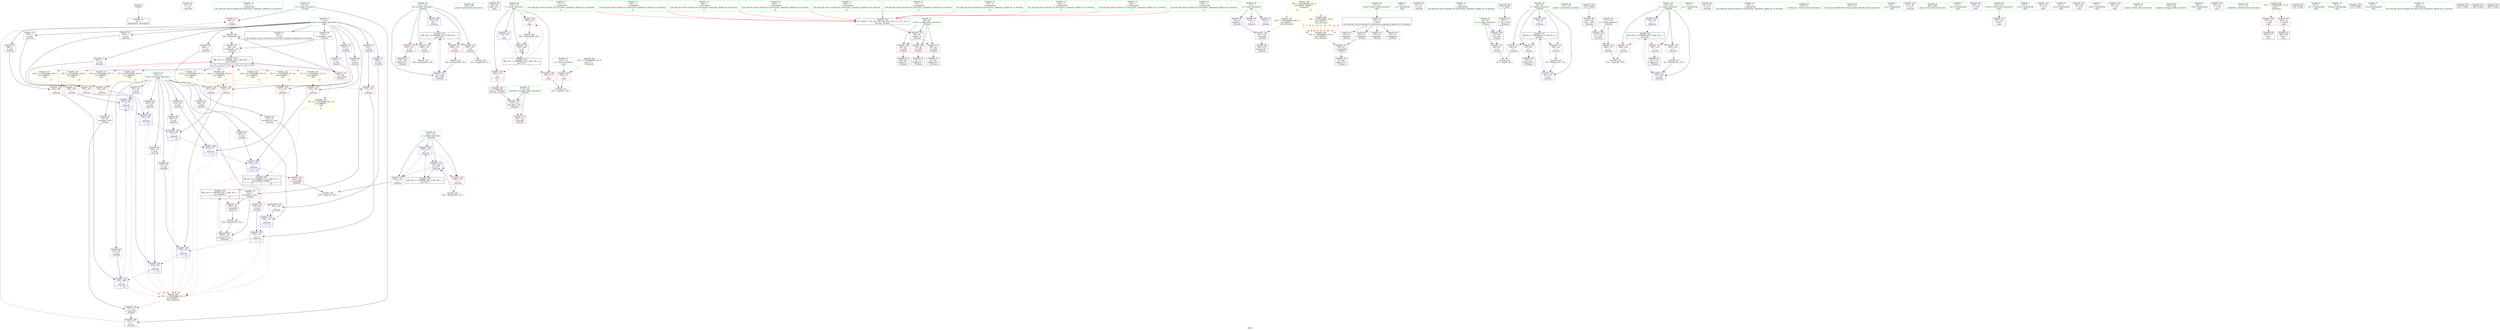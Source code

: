 digraph "SVFG" {
	label="SVFG";

	Node0x56102d613940 [shape=record,color=grey,label="{NodeID: 0\nNullPtr}"];
	Node0x56102d613940 -> Node0x56102d61c000[style=solid];
	Node0x56102d61aee0 [shape=record,color=purple,label="{NodeID: 97\n127\<--35\n\<--.str\n_Z4worki\n}"];
	Node0x56102d618e20 [shape=record,color=green,label="{NodeID: 14\n137\<--1\n\<--dummyObj\nCan only get source location for instruction, argument, global var or function.}"];
	Node0x56102d61ba40 [shape=record,color=red,label="{NodeID: 111\n89\<--61\n\<--n\n_Z5cleari\n}"];
	Node0x56102d61ba40 -> Node0x56102d627250[style=solid];
	Node0x56102d619c20 [shape=record,color=green,label="{NodeID: 28\n20\<--31\nsum\<--sum_field_insensitive\nGlob }"];
	Node0x56102d619c20 -> Node0x56102d61d9c0[style=solid];
	Node0x56102d619c20 -> Node0x56102d61da90[style=solid];
	Node0x56102d619c20 -> Node0x56102d61db60[style=solid];
	Node0x56102d619c20 -> Node0x56102d61dc30[style=solid];
	Node0x56102d619c20 -> Node0x56102d61dd00[style=solid];
	Node0x56102d619c20 -> Node0x56102d61ddd0[style=solid];
	Node0x56102d619c20 -> Node0x56102d61dea0[style=solid];
	Node0x56102d619c20 -> Node0x56102d61df70[style=solid];
	Node0x56102d619c20 -> Node0x56102d61e040[style=solid];
	Node0x56102d619c20 -> Node0x56102d61e110[style=solid];
	Node0x56102d619c20 -> Node0x56102d61e1e0[style=solid];
	Node0x56102d619c20 -> Node0x56102d61e2b0[style=solid];
	Node0x56102d620da0 [shape=record,color=red,label="{NodeID: 125\n232\<--121\n\<--i6\n_Z4worki\n}"];
	Node0x56102d620da0 -> Node0x56102d61cb20[style=solid];
	Node0x56102d61a870 [shape=record,color=green,label="{NodeID: 42\n129\<--130\nprintf\<--printf_field_insensitive\n}"];
	Node0x56102d627550 [shape=record,color=grey,label="{NodeID: 222\n250 = Binary(249, 105, )\n}"];
	Node0x56102d627550 -> Node0x56102d623300[style=solid];
	Node0x56102d621900 [shape=record,color=red,label="{NodeID: 139\n207\<--206\n\<--\n_Z4worki\n}"];
	Node0x56102d621900 -> Node0x56102d622e20[style=solid];
	Node0x56102d61c570 [shape=record,color=black,label="{NodeID: 56\n269\<--83\nmain_ret\<--\nmain\n}"];
	Node0x56102d638800 [shape=record,color=yellow,style=double,label="{NodeID: 319\n10V_8 = CSCHI(MR_10V_7)\npts\{190000 \}\nCS[]|{|<s1>11}}"];
	Node0x56102d638800 -> Node0x56102d621760[style=dashed];
	Node0x56102d638800:s1 -> Node0x56102d6316e0[style=dashed,color=red];
	Node0x56102d630ce0 [shape=record,color=black,label="{NodeID: 236\nMR_24V_2 = PHI(MR_24V_4, MR_24V_1, )\npts\{124 \}\n}"];
	Node0x56102d630ce0 -> Node0x56102d623160[style=dashed];
	Node0x56102d622460 [shape=record,color=blue,label="{NodeID: 153\n115\<--114\nidx.addr\<--idx\n_Z4worki\n}"];
	Node0x56102d622460 -> Node0x56102d6208c0[style=dashed];
	Node0x56102d61d0d0 [shape=record,color=purple,label="{NodeID: 70\n157\<--7\narrayidx4\<--num\n_Z4worki\n}"];
	Node0x56102d61d0d0 -> Node0x56102d621280[style=solid];
	Node0x56102d61d0d0 -> Node0x56102d6226d0[style=solid];
	Node0x56102d6482f0 [shape=record,color=black,label="{NodeID: 333\n58 = PHI(171, 83, 182, 188, 194, 200, 105, 211, 217, 223, )\n0th arg _Z5cleari }"];
	Node0x56102d6482f0 -> Node0x56102d621f80[style=solid];
	Node0x56102d633800 [shape=record,color=yellow,style=double,label="{NodeID: 250\n39V_1 = ENCHI(MR_39V_0)\npts\{60000 340000 \}\nFun[main]|{<s0>21|<s1>21}}"];
	Node0x56102d633800:s0 -> Node0x56102d633ee0[style=dashed,color=red];
	Node0x56102d633800:s1 -> Node0x56102d634180[style=dashed,color=red];
	Node0x56102d622fc0 [shape=record,color=blue,label="{NodeID: 167\n220\<--219\n\<--\n_Z4worki\n|{|<s1>15|<s2>21}}"];
	Node0x56102d622fc0 -> Node0x56102d621b70[style=dashed];
	Node0x56102d622fc0:s1 -> Node0x56102d632a80[style=dashed,color=red];
	Node0x56102d622fc0:s2 -> Node0x56102d62eeb0[style=dashed,color=blue];
	Node0x56102d61dc30 [shape=record,color=purple,label="{NodeID: 84\n179\<--20\n\<--sum\n_Z4worki\n}"];
	Node0x56102d61dc30 -> Node0x56102d622a10[style=solid];
	Node0x56102d613630 [shape=record,color=green,label="{NodeID: 1\n35\<--1\n.str\<--dummyObj\nGlob }"];
	Node0x56102d61afb0 [shape=record,color=purple,label="{NodeID: 98\n131\<--37\n\<--.str.1\n_Z4worki\n}"];
	Node0x56102d618f20 [shape=record,color=green,label="{NodeID: 15\n138\<--1\n\<--dummyObj\nCan only get source location for instruction, argument, global var or function.}"];
	Node0x56102d61bb10 [shape=record,color=red,label="{NodeID: 112\n86\<--63\n\<--m\n_Z5cleari\n}"];
	Node0x56102d61bb10 -> Node0x56102d627cd0[style=solid];
	Node0x56102d619d20 [shape=record,color=green,label="{NodeID: 29\n32\<--34\nletter\<--letter_field_insensitive\nGlob }"];
	Node0x56102d619d20 -> Node0x56102d61c200[style=solid];
	Node0x56102d620e70 [shape=record,color=red,label="{NodeID: 126\n238\<--121\n\<--i6\n_Z4worki\n}"];
	Node0x56102d620e70 -> Node0x56102d6276d0[style=solid];
	Node0x56102d61a970 [shape=record,color=green,label="{NodeID: 43\n134\<--135\nscanf\<--scanf_field_insensitive\n}"];
	Node0x56102d6276d0 [shape=record,color=grey,label="{NodeID: 223\n239 = Binary(240, 238, )\n}"];
	Node0x56102d6219d0 [shape=record,color=red,label="{NodeID: 140\n213\<--212\n\<--\n_Z4worki\n}"];
	Node0x56102d6219d0 -> Node0x56102d622ef0[style=solid];
	Node0x56102d61c640 [shape=record,color=black,label="{NodeID: 57\n91\<--90\nidxprom3\<--\n_Z5cleari\n}"];
	Node0x56102d638960 [shape=record,color=yellow,style=double,label="{NodeID: 320\n10V_9 = CSCHI(MR_10V_8)\npts\{190000 \}\nCS[]|{|<s1>12}}"];
	Node0x56102d638960 -> Node0x56102d621830[style=dashed];
	Node0x56102d638960:s1 -> Node0x56102d6316e0[style=dashed,color=red];
	Node0x56102d6311e0 [shape=record,color=black,label="{NodeID: 237\nMR_8V_3 = PHI(MR_8V_4, MR_8V_2, )\npts\{66 \}\n}"];
	Node0x56102d6311e0 -> Node0x56102d61bbe0[style=dashed];
	Node0x56102d6311e0 -> Node0x56102d61bcb0[style=dashed];
	Node0x56102d6311e0 -> Node0x56102d61bd80[style=dashed];
	Node0x56102d6311e0 -> Node0x56102d622390[style=dashed];
	Node0x56102d622530 [shape=record,color=blue,label="{NodeID: 154\n117\<--144\nn\<--conv\n_Z4worki\n}"];
	Node0x56102d622530 -> Node0x56102d620990[style=dashed];
	Node0x56102d61d1a0 [shape=record,color=purple,label="{NodeID: 71\n166\<--7\n\<--num\n_Z4worki\n}"];
	Node0x56102d61d1a0 -> Node0x56102d621350[style=solid];
	Node0x56102d648cf0 [shape=record,color=black,label="{NodeID: 334\n114 = PHI(295, )\n0th arg _Z4worki }"];
	Node0x56102d648cf0 -> Node0x56102d622460[style=solid];
	Node0x56102d623090 [shape=record,color=blue,label="{NodeID: 168\n121\<--83\ni6\<--\n_Z4worki\n}"];
	Node0x56102d623090 -> Node0x56102d6307e0[style=dashed];
	Node0x56102d61dd00 [shape=record,color=purple,label="{NodeID: 85\n185\<--20\n\<--sum\n_Z4worki\n}"];
	Node0x56102d61dd00 -> Node0x56102d622ae0[style=solid];
	Node0x56102d600290 [shape=record,color=green,label="{NodeID: 2\n37\<--1\n.str.1\<--dummyObj\nGlob }"];
	Node0x56102d61b080 [shape=record,color=purple,label="{NodeID: 99\n241\<--39\n\<--.str.2\n_Z4worki\n}"];
	Node0x56102d619020 [shape=record,color=green,label="{NodeID: 16\n139\<--1\n\<--dummyObj\nCan only get source location for instruction, argument, global var or function.}"];
	Node0x56102d61bbe0 [shape=record,color=red,label="{NodeID: 113\n85\<--65\n\<--i\n_Z5cleari\n}"];
	Node0x56102d61bbe0 -> Node0x56102d627cd0[style=solid];
	Node0x56102d619e20 [shape=record,color=green,label="{NodeID: 30\n55\<--56\n_Z5cleari\<--_Z5cleari_field_insensitive\n}"];
	Node0x56102d620f40 [shape=record,color=red,label="{NodeID: 127\n249\<--121\n\<--i6\n_Z4worki\n}"];
	Node0x56102d620f40 -> Node0x56102d627550[style=solid];
	Node0x56102d61aa70 [shape=record,color=green,label="{NodeID: 44\n140\<--141\nllvm.memset.p0i8.i64\<--llvm.memset.p0i8.i64_field_insensitive\n}"];
	Node0x56102d627850 [shape=record,color=grey,label="{NodeID: 224\n245 = Binary(244, 105, )\n}"];
	Node0x56102d627850 -> Node0x56102d623230[style=solid];
	Node0x56102d621aa0 [shape=record,color=red,label="{NodeID: 141\n219\<--218\n\<--\n_Z4worki\n}"];
	Node0x56102d621aa0 -> Node0x56102d622fc0[style=solid];
	Node0x56102d61c710 [shape=record,color=black,label="{NodeID: 58\n94\<--93\nidxprom5\<--\n_Z5cleari\n}"];
	Node0x56102d638ac0 [shape=record,color=yellow,style=double,label="{NodeID: 321\n10V_10 = CSCHI(MR_10V_9)\npts\{190000 \}\nCS[]|{|<s1>13}}"];
	Node0x56102d638ac0 -> Node0x56102d621900[style=dashed];
	Node0x56102d638ac0:s1 -> Node0x56102d6316e0[style=dashed,color=red];
	Node0x56102d6316e0 [shape=record,color=black,label="{NodeID: 238\nMR_10V_2 = PHI(MR_10V_3, MR_10V_1, )\npts\{190000 \}\n|{|<s2>6|<s3>7|<s4>8|<s5>9|<s6>10|<s7>11|<s8>12|<s9>13|<s10>14|<s11>15}}"];
	Node0x56102d6316e0 -> Node0x56102d6207f0[style=dashed];
	Node0x56102d6316e0 -> Node0x56102d6222c0[style=dashed];
	Node0x56102d6316e0:s2 -> Node0x56102d638280[style=dashed,color=blue];
	Node0x56102d6316e0:s3 -> Node0x56102d6383e0[style=dashed,color=blue];
	Node0x56102d6316e0:s4 -> Node0x56102d638540[style=dashed,color=blue];
	Node0x56102d6316e0:s5 -> Node0x56102d6386a0[style=dashed,color=blue];
	Node0x56102d6316e0:s6 -> Node0x56102d638800[style=dashed,color=blue];
	Node0x56102d6316e0:s7 -> Node0x56102d638960[style=dashed,color=blue];
	Node0x56102d6316e0:s8 -> Node0x56102d638ac0[style=dashed,color=blue];
	Node0x56102d6316e0:s9 -> Node0x56102d638c20[style=dashed,color=blue];
	Node0x56102d6316e0:s10 -> Node0x56102d638d80[style=dashed,color=blue];
	Node0x56102d6316e0:s11 -> Node0x56102d638ee0[style=dashed,color=blue];
	Node0x56102d622600 [shape=record,color=blue,label="{NodeID: 155\n119\<--105\ni\<--\n_Z4worki\n}"];
	Node0x56102d622600 -> Node0x56102d62f8e0[style=dashed];
	Node0x56102d61d270 [shape=record,color=purple,label="{NodeID: 72\n172\<--7\n\<--num\n_Z4worki\n}"];
	Node0x56102d61d270 -> Node0x56102d621420[style=solid];
	Node0x56102d623160 [shape=record,color=blue,label="{NodeID: 169\n123\<--105\nj\<--\n_Z4worki\n}"];
	Node0x56102d623160 -> Node0x56102d621010[style=dashed];
	Node0x56102d623160 -> Node0x56102d6210e0[style=dashed];
	Node0x56102d623160 -> Node0x56102d623230[style=dashed];
	Node0x56102d623160 -> Node0x56102d630ce0[style=dashed];
	Node0x56102d61ddd0 [shape=record,color=purple,label="{NodeID: 86\n191\<--20\n\<--sum\n_Z4worki\n}"];
	Node0x56102d61ddd0 -> Node0x56102d622bb0[style=solid];
	Node0x56102d600380 [shape=record,color=green,label="{NodeID: 3\n39\<--1\n.str.2\<--dummyObj\nGlob }"];
	Node0x56102d61b150 [shape=record,color=purple,label="{NodeID: 100\n253\<--41\n\<--.str.3\n_Z4worki\n}"];
	Node0x56102d619120 [shape=record,color=green,label="{NodeID: 17\n171\<--1\n\<--dummyObj\nCan only get source location for instruction, argument, global var or function.|{<s0>6}}"];
	Node0x56102d619120:s0 -> Node0x56102d6482f0[style=solid,color=red];
	Node0x56102d61bcb0 [shape=record,color=red,label="{NodeID: 114\n93\<--65\n\<--i\n_Z5cleari\n}"];
	Node0x56102d61bcb0 -> Node0x56102d61c710[style=solid];
	Node0x56102d619f20 [shape=record,color=green,label="{NodeID: 31\n59\<--60\nx.addr\<--x.addr_field_insensitive\n_Z5cleari\n}"];
	Node0x56102d619f20 -> Node0x56102d61b7d0[style=solid];
	Node0x56102d619f20 -> Node0x56102d61b8a0[style=solid];
	Node0x56102d619f20 -> Node0x56102d61b970[style=solid];
	Node0x56102d619f20 -> Node0x56102d621f80[style=solid];
	Node0x56102d621010 [shape=record,color=red,label="{NodeID: 128\n231\<--123\n\<--j\n_Z4worki\n}"];
	Node0x56102d621010 -> Node0x56102d627e50[style=solid];
	Node0x56102d61ab70 [shape=record,color=green,label="{NodeID: 45\n267\<--268\nmain\<--main_field_insensitive\n}"];
	Node0x56102d6279d0 [shape=record,color=grey,label="{NodeID: 225\n293 = cmp(291, 292, )\n}"];
	Node0x56102d621b70 [shape=record,color=red,label="{NodeID: 142\n235\<--234\n\<--arrayidx12\n_Z4worki\n}"];
	Node0x56102d621b70 -> Node0x56102d627e50[style=solid];
	Node0x56102d61c7e0 [shape=record,color=black,label="{NodeID: 59\n97\<--96\nidxprom7\<--\n_Z5cleari\n}"];
	Node0x56102d638c20 [shape=record,color=yellow,style=double,label="{NodeID: 322\n10V_11 = CSCHI(MR_10V_10)\npts\{190000 \}\nCS[]|{|<s1>14}}"];
	Node0x56102d638c20 -> Node0x56102d6219d0[style=dashed];
	Node0x56102d638c20:s1 -> Node0x56102d6316e0[style=dashed,color=red];
	Node0x56102d6226d0 [shape=record,color=blue,label="{NodeID: 156\n157\<--159\narrayidx4\<--inc\n_Z4worki\n}"];
	Node0x56102d6226d0 -> Node0x56102d62fde0[style=dashed];
	Node0x56102d61d340 [shape=record,color=purple,label="{NodeID: 73\n177\<--7\n\<--num\n_Z4worki\n}"];
	Node0x56102d61d340 -> Node0x56102d6214f0[style=solid];
	Node0x56102d623230 [shape=record,color=blue,label="{NodeID: 170\n123\<--245\nj\<--inc17\n_Z4worki\n}"];
	Node0x56102d623230 -> Node0x56102d621010[style=dashed];
	Node0x56102d623230 -> Node0x56102d6210e0[style=dashed];
	Node0x56102d623230 -> Node0x56102d623230[style=dashed];
	Node0x56102d623230 -> Node0x56102d630ce0[style=dashed];
	Node0x56102d61dea0 [shape=record,color=purple,label="{NodeID: 87\n197\<--20\n\<--sum\n_Z4worki\n}"];
	Node0x56102d61dea0 -> Node0x56102d622c80[style=solid];
	Node0x56102d617fd0 [shape=record,color=green,label="{NodeID: 4\n41\<--1\n.str.3\<--dummyObj\nGlob }"];
	Node0x56102d61b220 [shape=record,color=purple,label="{NodeID: 101\n278\<--43\n\<--.str.4\nmain\n}"];
	Node0x56102d619220 [shape=record,color=green,label="{NodeID: 18\n182\<--1\n\<--dummyObj\nCan only get source location for instruction, argument, global var or function.|{<s0>8}}"];
	Node0x56102d619220:s0 -> Node0x56102d6482f0[style=solid,color=red];
	Node0x56102d61bd80 [shape=record,color=red,label="{NodeID: 115\n103\<--65\n\<--i\n_Z5cleari\n}"];
	Node0x56102d61bd80 -> Node0x56102d626f50[style=solid];
	Node0x56102d619ff0 [shape=record,color=green,label="{NodeID: 32\n61\<--62\nn\<--n_field_insensitive\n_Z5cleari\n}"];
	Node0x56102d619ff0 -> Node0x56102d61ba40[style=solid];
	Node0x56102d619ff0 -> Node0x56102d622050[style=solid];
	Node0x56102d6210e0 [shape=record,color=red,label="{NodeID: 129\n244\<--123\n\<--j\n_Z4worki\n}"];
	Node0x56102d6210e0 -> Node0x56102d627850[style=solid];
	Node0x56102d61ac70 [shape=record,color=green,label="{NodeID: 46\n270\<--271\nretval\<--retval_field_insensitive\nmain\n}"];
	Node0x56102d61ac70 -> Node0x56102d6233d0[style=solid];
	Node0x56102d627b50 [shape=record,color=grey,label="{NodeID: 226\n150 = cmp(148, 149, )\n}"];
	Node0x56102d621c40 [shape=record,color=red,label="{NodeID: 143\n292\<--272\n\<--t\nmain\n}"];
	Node0x56102d621c40 -> Node0x56102d6279d0[style=solid];
	Node0x56102d61c8b0 [shape=record,color=black,label="{NodeID: 60\n144\<--143\nconv\<--call2\n_Z4worki\n}"];
	Node0x56102d61c8b0 -> Node0x56102d622530[style=solid];
	Node0x56102d638d80 [shape=record,color=yellow,style=double,label="{NodeID: 323\n10V_12 = CSCHI(MR_10V_11)\npts\{190000 \}\nCS[]|{|<s1>15}}"];
	Node0x56102d638d80 -> Node0x56102d621aa0[style=dashed];
	Node0x56102d638d80:s1 -> Node0x56102d6316e0[style=dashed,color=red];
	Node0x56102d6227a0 [shape=record,color=blue,label="{NodeID: 157\n119\<--163\ni\<--inc5\n_Z4worki\n}"];
	Node0x56102d6227a0 -> Node0x56102d62f8e0[style=dashed];
	Node0x56102d61d410 [shape=record,color=purple,label="{NodeID: 74\n183\<--7\n\<--num\n_Z4worki\n}"];
	Node0x56102d61d410 -> Node0x56102d6215c0[style=solid];
	Node0x56102d623300 [shape=record,color=blue,label="{NodeID: 171\n121\<--250\ni6\<--inc20\n_Z4worki\n}"];
	Node0x56102d623300 -> Node0x56102d6307e0[style=dashed];
	Node0x56102d61df70 [shape=record,color=purple,label="{NodeID: 88\n203\<--20\n\<--sum\n_Z4worki\n}"];
	Node0x56102d61df70 -> Node0x56102d622d50[style=solid];
	Node0x56102d618060 [shape=record,color=green,label="{NodeID: 5\n43\<--1\n.str.4\<--dummyObj\nGlob }"];
	Node0x56102d61b2f0 [shape=record,color=purple,label="{NodeID: 102\n279\<--45\n\<--.str.5\nmain\n}"];
	Node0x56102d619320 [shape=record,color=green,label="{NodeID: 19\n188\<--1\n\<--dummyObj\nCan only get source location for instruction, argument, global var or function.|{<s0>9}}"];
	Node0x56102d619320:s0 -> Node0x56102d6482f0[style=solid,color=red];
	Node0x56102d620650 [shape=record,color=red,label="{NodeID: 116\n71\<--70\n\<--arrayidx\n_Z5cleari\n}"];
	Node0x56102d620650 -> Node0x56102d622050[style=solid];
	Node0x56102d61a0c0 [shape=record,color=green,label="{NodeID: 33\n63\<--64\nm\<--m_field_insensitive\n_Z5cleari\n}"];
	Node0x56102d61a0c0 -> Node0x56102d61bb10[style=solid];
	Node0x56102d61a0c0 -> Node0x56102d622120[style=solid];
	Node0x56102d6211b0 [shape=record,color=red,label="{NodeID: 130\n155\<--154\n\<--arrayidx\n_Z4worki\n}"];
	Node0x56102d6211b0 -> Node0x56102d61ca50[style=solid];
	Node0x56102d61ad40 [shape=record,color=green,label="{NodeID: 47\n272\<--273\nt\<--t_field_insensitive\nmain\n}"];
	Node0x56102d61ad40 -> Node0x56102d621c40[style=solid];
	Node0x56102d627cd0 [shape=record,color=grey,label="{NodeID: 227\n87 = cmp(85, 86, )\n}"];
	Node0x56102d621d10 [shape=record,color=red,label="{NodeID: 144\n291\<--274\n\<--i\nmain\n}"];
	Node0x56102d621d10 -> Node0x56102d6279d0[style=solid];
	Node0x56102d61c980 [shape=record,color=black,label="{NodeID: 61\n153\<--152\nidxprom\<--\n_Z4worki\n}"];
	Node0x56102d638ee0 [shape=record,color=yellow,style=double,label="{NodeID: 324\n10V_13 = CSCHI(MR_10V_12)\npts\{190000 \}\nCS[]|{<s0>21}}"];
	Node0x56102d638ee0:s0 -> Node0x56102d62eeb0[style=dashed,color=blue];
	Node0x56102d622870 [shape=record,color=blue,label="{NodeID: 158\n168\<--167\n\<--\n_Z4worki\n|{|<s1>6}}"];
	Node0x56102d622870 -> Node0x56102d622940[style=dashed];
	Node0x56102d622870:s1 -> Node0x56102d632a80[style=dashed,color=red];
	Node0x56102d61d4e0 [shape=record,color=purple,label="{NodeID: 75\n189\<--7\n\<--num\n_Z4worki\n}"];
	Node0x56102d61d4e0 -> Node0x56102d621690[style=solid];
	Node0x56102d6233d0 [shape=record,color=blue,label="{NodeID: 172\n270\<--83\nretval\<--\nmain\n}"];
	Node0x56102d61e040 [shape=record,color=purple,label="{NodeID: 89\n208\<--20\n\<--sum\n_Z4worki\n}"];
	Node0x56102d61e040 -> Node0x56102d622e20[style=solid];
	Node0x56102d6180f0 [shape=record,color=green,label="{NodeID: 6\n45\<--1\n.str.5\<--dummyObj\nGlob }"];
	Node0x56102d61b3c0 [shape=record,color=purple,label="{NodeID: 103\n284\<--48\n\<--.str.6\nmain\n}"];
	Node0x56102d619420 [shape=record,color=green,label="{NodeID: 20\n194\<--1\n\<--dummyObj\nCan only get source location for instruction, argument, global var or function.|{<s0>10}}"];
	Node0x56102d619420:s0 -> Node0x56102d6482f0[style=solid,color=red];
	Node0x56102d620720 [shape=record,color=red,label="{NodeID: 117\n96\<--95\n\<--arrayidx6\n_Z5cleari\n}"];
	Node0x56102d620720 -> Node0x56102d61c7e0[style=solid];
	Node0x56102d61a190 [shape=record,color=green,label="{NodeID: 34\n65\<--66\ni\<--i_field_insensitive\n_Z5cleari\n}"];
	Node0x56102d61a190 -> Node0x56102d61bbe0[style=solid];
	Node0x56102d61a190 -> Node0x56102d61bcb0[style=solid];
	Node0x56102d61a190 -> Node0x56102d61bd80[style=solid];
	Node0x56102d61a190 -> Node0x56102d6221f0[style=solid];
	Node0x56102d61a190 -> Node0x56102d622390[style=solid];
	Node0x56102d621280 [shape=record,color=red,label="{NodeID: 131\n158\<--157\n\<--arrayidx4\n_Z4worki\n}"];
	Node0x56102d621280 -> Node0x56102d6270d0[style=solid];
	Node0x56102d61be30 [shape=record,color=green,label="{NodeID: 48\n274\<--275\ni\<--i_field_insensitive\nmain\n}"];
	Node0x56102d61be30 -> Node0x56102d621d10[style=solid];
	Node0x56102d61be30 -> Node0x56102d621de0[style=solid];
	Node0x56102d61be30 -> Node0x56102d621eb0[style=solid];
	Node0x56102d61be30 -> Node0x56102d6234a0[style=solid];
	Node0x56102d61be30 -> Node0x56102d623570[style=solid];
	Node0x56102d627e50 [shape=record,color=grey,label="{NodeID: 228\n236 = cmp(231, 235, )\n}"];
	Node0x56102d621de0 [shape=record,color=red,label="{NodeID: 145\n295\<--274\n\<--i\nmain\n|{<s0>21}}"];
	Node0x56102d621de0:s0 -> Node0x56102d648cf0[style=solid,color=red];
	Node0x56102d61ca50 [shape=record,color=black,label="{NodeID: 62\n156\<--155\nidxprom3\<--\n_Z4worki\n}"];
	Node0x56102d622940 [shape=record,color=blue,label="{NodeID: 159\n174\<--173\n\<--\n_Z4worki\n|{|<s1>7}}"];
	Node0x56102d622940 -> Node0x56102d622a10[style=dashed];
	Node0x56102d622940:s1 -> Node0x56102d632a80[style=dashed,color=red];
	Node0x56102d61d5b0 [shape=record,color=purple,label="{NodeID: 76\n195\<--7\n\<--num\n_Z4worki\n}"];
	Node0x56102d61d5b0 -> Node0x56102d621760[style=solid];
	Node0x56102d6234a0 [shape=record,color=blue,label="{NodeID: 173\n274\<--105\ni\<--\nmain\n}"];
	Node0x56102d6234a0 -> Node0x56102d62f3e0[style=dashed];
	Node0x56102d61e110 [shape=record,color=purple,label="{NodeID: 90\n214\<--20\n\<--sum\n_Z4worki\n}"];
	Node0x56102d61e110 -> Node0x56102d622ef0[style=solid];
	Node0x56102d618180 [shape=record,color=green,label="{NodeID: 7\n47\<--1\nstdin\<--dummyObj\nGlob }"];
	Node0x56102d61b490 [shape=record,color=purple,label="{NodeID: 104\n285\<--50\n\<--.str.7\nmain\n}"];
	Node0x56102d619520 [shape=record,color=green,label="{NodeID: 21\n200\<--1\n\<--dummyObj\nCan only get source location for instruction, argument, global var or function.|{<s0>11}}"];
	Node0x56102d619520:s0 -> Node0x56102d6482f0[style=solid,color=red];
	Node0x56102d6207f0 [shape=record,color=red,label="{NodeID: 118\n99\<--98\n\<--arrayidx8\n_Z5cleari\n}"];
	Node0x56102d6207f0 -> Node0x56102d627250[style=solid];
	Node0x56102d61a260 [shape=record,color=green,label="{NodeID: 35\n78\<--79\nstrlen\<--strlen_field_insensitive\n}"];
	Node0x56102d621350 [shape=record,color=red,label="{NodeID: 132\n167\<--166\n\<--\n_Z4worki\n}"];
	Node0x56102d621350 -> Node0x56102d622870[style=solid];
	Node0x56102d61bf00 [shape=record,color=green,label="{NodeID: 49\n281\<--282\nfreopen\<--freopen_field_insensitive\n}"];
	Node0x56102d627fd0 [shape=record,color=grey,label="{NodeID: 229\n227 = cmp(226, 217, )\n}"];
	Node0x56102d621eb0 [shape=record,color=red,label="{NodeID: 146\n298\<--274\n\<--i\nmain\n}"];
	Node0x56102d621eb0 -> Node0x56102d6273d0[style=solid];
	Node0x56102d61cb20 [shape=record,color=black,label="{NodeID: 63\n233\<--232\nidxprom11\<--\n_Z4worki\n}"];
	Node0x56102d6478c0 [shape=record,color=black,label="{NodeID: 326\n77 = PHI()\n}"];
	Node0x56102d6478c0 -> Node0x56102d61c4a0[style=solid];
	Node0x56102d622a10 [shape=record,color=blue,label="{NodeID: 160\n179\<--178\n\<--\n_Z4worki\n|{|<s1>8}}"];
	Node0x56102d622a10 -> Node0x56102d622ae0[style=dashed];
	Node0x56102d622a10:s1 -> Node0x56102d632a80[style=dashed,color=red];
	Node0x56102d61d680 [shape=record,color=purple,label="{NodeID: 77\n201\<--7\n\<--num\n_Z4worki\n}"];
	Node0x56102d61d680 -> Node0x56102d621830[style=solid];
	Node0x56102d633ee0 [shape=record,color=yellow,style=double,label="{NodeID: 257\n26V_1 = ENCHI(MR_26V_0)\npts\{60000 \}\nFun[_Z4worki]}"];
	Node0x56102d633ee0 -> Node0x56102d6211b0[style=dashed];
	Node0x56102d623570 [shape=record,color=blue,label="{NodeID: 174\n274\<--299\ni\<--inc\nmain\n}"];
	Node0x56102d623570 -> Node0x56102d62f3e0[style=dashed];
	Node0x56102d61e1e0 [shape=record,color=purple,label="{NodeID: 91\n220\<--20\n\<--sum\n_Z4worki\n}"];
	Node0x56102d61e1e0 -> Node0x56102d622fc0[style=solid];
	Node0x56102d6189c0 [shape=record,color=green,label="{NodeID: 8\n48\<--1\n.str.6\<--dummyObj\nGlob }"];
	Node0x56102d61b560 [shape=record,color=purple,label="{NodeID: 105\n287\<--53\n\<--.str.8\nmain\n}"];
	Node0x56102d619620 [shape=record,color=green,label="{NodeID: 22\n211\<--1\n\<--dummyObj\nCan only get source location for instruction, argument, global var or function.|{<s0>13}}"];
	Node0x56102d619620:s0 -> Node0x56102d6482f0[style=solid,color=red];
	Node0x56102d6208c0 [shape=record,color=red,label="{NodeID: 119\n126\<--115\n\<--idx.addr\n_Z4worki\n}"];
	Node0x56102d61a360 [shape=record,color=green,label="{NodeID: 36\n111\<--112\n_Z4worki\<--_Z4worki_field_insensitive\n}"];
	Node0x56102d621420 [shape=record,color=red,label="{NodeID: 133\n173\<--172\n\<--\n_Z4worki\n}"];
	Node0x56102d621420 -> Node0x56102d622940[style=solid];
	Node0x56102d61c000 [shape=record,color=black,label="{NodeID: 50\n2\<--3\ndummyVal\<--dummyVal\n}"];
	Node0x56102d62eeb0 [shape=record,color=black,label="{NodeID: 230\nMR_41V_2 = PHI(MR_41V_3, MR_41V_1, )\npts\{190000 310000 \}\n|{<s0>21|<s1>21}}"];
	Node0x56102d62eeb0:s0 -> Node0x56102d622870[style=dashed,color=red];
	Node0x56102d62eeb0:s1 -> Node0x56102d62fde0[style=dashed,color=red];
	Node0x56102d621f80 [shape=record,color=blue,label="{NodeID: 147\n59\<--58\nx.addr\<--x\n_Z5cleari\n}"];
	Node0x56102d621f80 -> Node0x56102d61b7d0[style=dashed];
	Node0x56102d621f80 -> Node0x56102d61b8a0[style=dashed];
	Node0x56102d621f80 -> Node0x56102d61b970[style=dashed];
	Node0x56102d61cbf0 [shape=record,color=black,label="{NodeID: 64\n280\<--277\ncall\<--\nmain\n}"];
	Node0x56102d647a20 [shape=record,color=black,label="{NodeID: 327\n128 = PHI()\n}"];
	Node0x56102d632a80 [shape=record,color=yellow,style=double,label="{NodeID: 244\n12V_1 = ENCHI(MR_12V_0)\npts\{310000 \}\nFun[_Z5cleari]}"];
	Node0x56102d632a80 -> Node0x56102d620650[style=dashed];
	Node0x56102d622ae0 [shape=record,color=blue,label="{NodeID: 161\n185\<--184\n\<--\n_Z4worki\n|{|<s1>9}}"];
	Node0x56102d622ae0 -> Node0x56102d622bb0[style=dashed];
	Node0x56102d622ae0:s1 -> Node0x56102d632a80[style=dashed,color=red];
	Node0x56102d61d750 [shape=record,color=purple,label="{NodeID: 78\n206\<--7\n\<--num\n_Z4worki\n}"];
	Node0x56102d61d750 -> Node0x56102d621900[style=solid];
	Node0x56102d61e2b0 [shape=record,color=purple,label="{NodeID: 92\n234\<--20\narrayidx12\<--sum\n_Z4worki\n}"];
	Node0x56102d61e2b0 -> Node0x56102d621b70[style=solid];
	Node0x56102d618a50 [shape=record,color=green,label="{NodeID: 9\n50\<--1\n.str.7\<--dummyObj\nGlob }"];
	Node0x56102d61b630 [shape=record,color=red,label="{NodeID: 106\n277\<--47\n\<--stdin\nmain\n}"];
	Node0x56102d61b630 -> Node0x56102d61cbf0[style=solid];
	Node0x56102d619720 [shape=record,color=green,label="{NodeID: 23\n217\<--1\n\<--dummyObj\nCan only get source location for instruction, argument, global var or function.|{<s0>14}}"];
	Node0x56102d619720:s0 -> Node0x56102d6482f0[style=solid,color=red];
	Node0x56102d620990 [shape=record,color=red,label="{NodeID: 120\n149\<--117\n\<--n\n_Z4worki\n}"];
	Node0x56102d620990 -> Node0x56102d627b50[style=solid];
	Node0x56102d61a460 [shape=record,color=green,label="{NodeID: 37\n115\<--116\nidx.addr\<--idx.addr_field_insensitive\n_Z4worki\n}"];
	Node0x56102d61a460 -> Node0x56102d6208c0[style=solid];
	Node0x56102d61a460 -> Node0x56102d622460[style=solid];
	Node0x56102d626e50 [shape=record,color=grey,label="{NodeID: 217\n163 = Binary(162, 105, )\n}"];
	Node0x56102d626e50 -> Node0x56102d6227a0[style=solid];
	Node0x56102d6214f0 [shape=record,color=red,label="{NodeID: 134\n178\<--177\n\<--\n_Z4worki\n}"];
	Node0x56102d6214f0 -> Node0x56102d622a10[style=solid];
	Node0x56102d61c100 [shape=record,color=black,label="{NodeID: 51\n18\<--7\n\<--num\nCan only get source location for instruction, argument, global var or function.}"];
	Node0x56102d62f3e0 [shape=record,color=black,label="{NodeID: 231\nMR_37V_3 = PHI(MR_37V_4, MR_37V_2, )\npts\{275 \}\n}"];
	Node0x56102d62f3e0 -> Node0x56102d621d10[style=dashed];
	Node0x56102d62f3e0 -> Node0x56102d621de0[style=dashed];
	Node0x56102d62f3e0 -> Node0x56102d621eb0[style=dashed];
	Node0x56102d62f3e0 -> Node0x56102d623570[style=dashed];
	Node0x56102d622050 [shape=record,color=blue,label="{NodeID: 148\n61\<--71\nn\<--\n_Z5cleari\n}"];
	Node0x56102d622050 -> Node0x56102d61ba40[style=dashed];
	Node0x56102d61ccc0 [shape=record,color=black,label="{NodeID: 65\n286\<--283\ncall1\<--\nmain\n}"];
	Node0x56102d647af0 [shape=record,color=black,label="{NodeID: 328\n143 = PHI()\n}"];
	Node0x56102d647af0 -> Node0x56102d61c8b0[style=solid];
	Node0x56102d632b60 [shape=record,color=yellow,style=double,label="{NodeID: 245\n14V_1 = ENCHI(MR_14V_0)\npts\{340000 \}\nFun[_Z5cleari]}"];
	Node0x56102d632b60 -> Node0x56102d620720[style=dashed];
	Node0x56102d622bb0 [shape=record,color=blue,label="{NodeID: 162\n191\<--190\n\<--\n_Z4worki\n|{|<s1>10}}"];
	Node0x56102d622bb0 -> Node0x56102d622c80[style=dashed];
	Node0x56102d622bb0:s1 -> Node0x56102d632a80[style=dashed,color=red];
	Node0x56102d61d820 [shape=record,color=purple,label="{NodeID: 79\n212\<--7\n\<--num\n_Z4worki\n}"];
	Node0x56102d61d820 -> Node0x56102d6219d0[style=solid];
	Node0x56102d61e380 [shape=record,color=purple,label="{NodeID: 93\n75\<--33\narrayidx2\<--\n_Z5cleari\n}"];
	Node0x56102d618ae0 [shape=record,color=green,label="{NodeID: 10\n52\<--1\nstdout\<--dummyObj\nGlob }"];
	Node0x56102d61b700 [shape=record,color=red,label="{NodeID: 107\n283\<--52\n\<--stdout\nmain\n}"];
	Node0x56102d61b700 -> Node0x56102d61ccc0[style=solid];
	Node0x56102d619820 [shape=record,color=green,label="{NodeID: 24\n223\<--1\n\<--dummyObj\nCan only get source location for instruction, argument, global var or function.|{<s0>15}}"];
	Node0x56102d619820:s0 -> Node0x56102d6482f0[style=solid,color=red];
	Node0x56102d620a60 [shape=record,color=red,label="{NodeID: 121\n148\<--119\n\<--i\n_Z4worki\n}"];
	Node0x56102d620a60 -> Node0x56102d627b50[style=solid];
	Node0x56102d61a530 [shape=record,color=green,label="{NodeID: 38\n117\<--118\nn\<--n_field_insensitive\n_Z4worki\n}"];
	Node0x56102d61a530 -> Node0x56102d620990[style=solid];
	Node0x56102d61a530 -> Node0x56102d622530[style=solid];
	Node0x56102d626f50 [shape=record,color=grey,label="{NodeID: 218\n104 = Binary(103, 105, )\n}"];
	Node0x56102d626f50 -> Node0x56102d622390[style=solid];
	Node0x56102d6215c0 [shape=record,color=red,label="{NodeID: 135\n184\<--183\n\<--\n_Z4worki\n}"];
	Node0x56102d6215c0 -> Node0x56102d622ae0[style=solid];
	Node0x56102d61c200 [shape=record,color=black,label="{NodeID: 52\n33\<--32\n\<--letter\nCan only get source location for instruction, argument, global var or function.}"];
	Node0x56102d61c200 -> Node0x56102d61e380[style=solid];
	Node0x56102d61c200 -> Node0x56102d61e450[style=solid];
	Node0x56102d61c200 -> Node0x56102d61e520[style=solid];
	Node0x56102d61c200 -> Node0x56102d61ae10[style=solid];
	Node0x56102d638280 [shape=record,color=yellow,style=double,label="{NodeID: 315\n10V_4 = CSCHI(MR_10V_2)\npts\{190000 \}\nCS[]|{|<s1>7}}"];
	Node0x56102d638280 -> Node0x56102d621420[style=dashed];
	Node0x56102d638280:s1 -> Node0x56102d6316e0[style=dashed,color=red];
	Node0x56102d62f8e0 [shape=record,color=black,label="{NodeID: 232\nMR_20V_3 = PHI(MR_20V_4, MR_20V_2, )\npts\{120 \}\n}"];
	Node0x56102d62f8e0 -> Node0x56102d620a60[style=dashed];
	Node0x56102d62f8e0 -> Node0x56102d620b30[style=dashed];
	Node0x56102d62f8e0 -> Node0x56102d620c00[style=dashed];
	Node0x56102d62f8e0 -> Node0x56102d6227a0[style=dashed];
	Node0x56102d622120 [shape=record,color=blue,label="{NodeID: 149\n63\<--80\nm\<--conv\n_Z5cleari\n}"];
	Node0x56102d622120 -> Node0x56102d61bb10[style=dashed];
	Node0x56102d61cd90 [shape=record,color=purple,label="{NodeID: 66\n132\<--4\n\<--s\n_Z4worki\n}"];
	Node0x56102d647c20 [shape=record,color=black,label="{NodeID: 329\n133 = PHI()\n}"];
	Node0x56102d632c40 [shape=record,color=yellow,style=double,label="{NodeID: 246\n31V_1 = ENCHI(MR_31V_0)\npts\{1 \}\nFun[main]}"];
	Node0x56102d632c40 -> Node0x56102d61b630[style=dashed];
	Node0x56102d632c40 -> Node0x56102d61b700[style=dashed];
	Node0x56102d622c80 [shape=record,color=blue,label="{NodeID: 163\n197\<--196\n\<--\n_Z4worki\n|{|<s1>11}}"];
	Node0x56102d622c80 -> Node0x56102d622d50[style=dashed];
	Node0x56102d622c80:s1 -> Node0x56102d632a80[style=dashed,color=red];
	Node0x56102d61d8f0 [shape=record,color=purple,label="{NodeID: 80\n218\<--7\n\<--num\n_Z4worki\n}"];
	Node0x56102d61d8f0 -> Node0x56102d621aa0[style=solid];
	Node0x56102d634180 [shape=record,color=yellow,style=double,label="{NodeID: 260\n14V_1 = ENCHI(MR_14V_0)\npts\{340000 \}\nFun[_Z4worki]|{<s0>6|<s1>7|<s2>8|<s3>9|<s4>10|<s5>11|<s6>12|<s7>13|<s8>14|<s9>15}}"];
	Node0x56102d634180:s0 -> Node0x56102d632b60[style=dashed,color=red];
	Node0x56102d634180:s1 -> Node0x56102d632b60[style=dashed,color=red];
	Node0x56102d634180:s2 -> Node0x56102d632b60[style=dashed,color=red];
	Node0x56102d634180:s3 -> Node0x56102d632b60[style=dashed,color=red];
	Node0x56102d634180:s4 -> Node0x56102d632b60[style=dashed,color=red];
	Node0x56102d634180:s5 -> Node0x56102d632b60[style=dashed,color=red];
	Node0x56102d634180:s6 -> Node0x56102d632b60[style=dashed,color=red];
	Node0x56102d634180:s7 -> Node0x56102d632b60[style=dashed,color=red];
	Node0x56102d634180:s8 -> Node0x56102d632b60[style=dashed,color=red];
	Node0x56102d634180:s9 -> Node0x56102d632b60[style=dashed,color=red];
	Node0x56102d61e450 [shape=record,color=purple,label="{NodeID: 94\n76\<--33\narraydecay\<--\n_Z5cleari\n}"];
	Node0x56102d618ba0 [shape=record,color=green,label="{NodeID: 11\n53\<--1\n.str.8\<--dummyObj\nGlob }"];
	Node0x56102d61b7d0 [shape=record,color=red,label="{NodeID: 108\n68\<--59\n\<--x.addr\n_Z5cleari\n}"];
	Node0x56102d61b7d0 -> Node0x56102d61c300[style=solid];
	Node0x56102d619920 [shape=record,color=green,label="{NodeID: 25\n240\<--1\n\<--dummyObj\nCan only get source location for instruction, argument, global var or function.}"];
	Node0x56102d620b30 [shape=record,color=red,label="{NodeID: 122\n152\<--119\n\<--i\n_Z4worki\n}"];
	Node0x56102d620b30 -> Node0x56102d61c980[style=solid];
	Node0x56102d61a600 [shape=record,color=green,label="{NodeID: 39\n119\<--120\ni\<--i_field_insensitive\n_Z4worki\n}"];
	Node0x56102d61a600 -> Node0x56102d620a60[style=solid];
	Node0x56102d61a600 -> Node0x56102d620b30[style=solid];
	Node0x56102d61a600 -> Node0x56102d620c00[style=solid];
	Node0x56102d61a600 -> Node0x56102d622600[style=solid];
	Node0x56102d61a600 -> Node0x56102d6227a0[style=solid];
	Node0x56102d6270d0 [shape=record,color=grey,label="{NodeID: 219\n159 = Binary(158, 105, )\n}"];
	Node0x56102d6270d0 -> Node0x56102d6226d0[style=solid];
	Node0x56102d621690 [shape=record,color=red,label="{NodeID: 136\n190\<--189\n\<--\n_Z4worki\n}"];
	Node0x56102d621690 -> Node0x56102d622bb0[style=solid];
	Node0x56102d61c300 [shape=record,color=black,label="{NodeID: 53\n69\<--68\nidxprom\<--\n_Z5cleari\n}"];
	Node0x56102d6383e0 [shape=record,color=yellow,style=double,label="{NodeID: 316\n10V_5 = CSCHI(MR_10V_4)\npts\{190000 \}\nCS[]|{|<s1>8}}"];
	Node0x56102d6383e0 -> Node0x56102d6214f0[style=dashed];
	Node0x56102d6383e0:s1 -> Node0x56102d6316e0[style=dashed,color=red];
	Node0x56102d62fde0 [shape=record,color=black,label="{NodeID: 233\nMR_10V_2 = PHI(MR_10V_3, MR_10V_1, )\npts\{190000 \}\n|{|<s3>6}}"];
	Node0x56102d62fde0 -> Node0x56102d621280[style=dashed];
	Node0x56102d62fde0 -> Node0x56102d621350[style=dashed];
	Node0x56102d62fde0 -> Node0x56102d6226d0[style=dashed];
	Node0x56102d62fde0:s3 -> Node0x56102d6316e0[style=dashed,color=red];
	Node0x56102d6221f0 [shape=record,color=blue,label="{NodeID: 150\n65\<--83\ni\<--\n_Z5cleari\n}"];
	Node0x56102d6221f0 -> Node0x56102d6311e0[style=dashed];
	Node0x56102d61ce60 [shape=record,color=purple,label="{NodeID: 67\n142\<--4\n\<--s\n_Z4worki\n}"];
	Node0x56102d647cf0 [shape=record,color=black,label="{NodeID: 330\n242 = PHI()\n}"];
	Node0x56102d622d50 [shape=record,color=blue,label="{NodeID: 164\n203\<--202\n\<--\n_Z4worki\n|{|<s1>12}}"];
	Node0x56102d622d50 -> Node0x56102d622e20[style=dashed];
	Node0x56102d622d50:s1 -> Node0x56102d632a80[style=dashed,color=red];
	Node0x56102d61d9c0 [shape=record,color=purple,label="{NodeID: 81\n70\<--20\narrayidx\<--sum\n_Z5cleari\n}"];
	Node0x56102d61d9c0 -> Node0x56102d620650[style=solid];
	Node0x56102d61e520 [shape=record,color=purple,label="{NodeID: 95\n92\<--33\narrayidx4\<--\n_Z5cleari\n}"];
	Node0x56102d618c60 [shape=record,color=green,label="{NodeID: 12\n83\<--1\n\<--dummyObj\nCan only get source location for instruction, argument, global var or function.|{<s0>7}}"];
	Node0x56102d618c60:s0 -> Node0x56102d6482f0[style=solid,color=red];
	Node0x56102d61b8a0 [shape=record,color=red,label="{NodeID: 109\n73\<--59\n\<--x.addr\n_Z5cleari\n}"];
	Node0x56102d61b8a0 -> Node0x56102d61c3d0[style=solid];
	Node0x56102d619a20 [shape=record,color=green,label="{NodeID: 26\n4\<--6\ns\<--s_field_insensitive\nGlob }"];
	Node0x56102d619a20 -> Node0x56102d61cd90[style=solid];
	Node0x56102d619a20 -> Node0x56102d61ce60[style=solid];
	Node0x56102d619a20 -> Node0x56102d61cf30[style=solid];
	Node0x56102d620c00 [shape=record,color=red,label="{NodeID: 123\n162\<--119\n\<--i\n_Z4worki\n}"];
	Node0x56102d620c00 -> Node0x56102d626e50[style=solid];
	Node0x56102d61a6d0 [shape=record,color=green,label="{NodeID: 40\n121\<--122\ni6\<--i6_field_insensitive\n_Z4worki\n}"];
	Node0x56102d61a6d0 -> Node0x56102d620cd0[style=solid];
	Node0x56102d61a6d0 -> Node0x56102d620da0[style=solid];
	Node0x56102d61a6d0 -> Node0x56102d620e70[style=solid];
	Node0x56102d61a6d0 -> Node0x56102d620f40[style=solid];
	Node0x56102d61a6d0 -> Node0x56102d623090[style=solid];
	Node0x56102d61a6d0 -> Node0x56102d623300[style=solid];
	Node0x56102d627250 [shape=record,color=grey,label="{NodeID: 220\n100 = Binary(99, 89, )\n}"];
	Node0x56102d627250 -> Node0x56102d6222c0[style=solid];
	Node0x56102d621760 [shape=record,color=red,label="{NodeID: 137\n196\<--195\n\<--\n_Z4worki\n}"];
	Node0x56102d621760 -> Node0x56102d622c80[style=solid];
	Node0x56102d61c3d0 [shape=record,color=black,label="{NodeID: 54\n74\<--73\nidxprom1\<--\n_Z5cleari\n}"];
	Node0x56102d638540 [shape=record,color=yellow,style=double,label="{NodeID: 317\n10V_6 = CSCHI(MR_10V_5)\npts\{190000 \}\nCS[]|{|<s1>9}}"];
	Node0x56102d638540 -> Node0x56102d6215c0[style=dashed];
	Node0x56102d638540:s1 -> Node0x56102d6316e0[style=dashed,color=red];
	Node0x56102d6222c0 [shape=record,color=blue,label="{NodeID: 151\n98\<--100\narrayidx8\<--sub\n_Z5cleari\n}"];
	Node0x56102d6222c0 -> Node0x56102d6316e0[style=dashed];
	Node0x56102d61cf30 [shape=record,color=purple,label="{NodeID: 68\n154\<--4\narrayidx\<--s\n_Z4worki\n}"];
	Node0x56102d61cf30 -> Node0x56102d6211b0[style=solid];
	Node0x56102d647dc0 [shape=record,color=black,label="{NodeID: 331\n254 = PHI()\n}"];
	Node0x56102d632e30 [shape=record,color=yellow,style=double,label="{NodeID: 248\n35V_1 = ENCHI(MR_35V_0)\npts\{273 \}\nFun[main]}"];
	Node0x56102d632e30 -> Node0x56102d621c40[style=dashed];
	Node0x56102d622e20 [shape=record,color=blue,label="{NodeID: 165\n208\<--207\n\<--\n_Z4worki\n|{|<s1>13}}"];
	Node0x56102d622e20 -> Node0x56102d622ef0[style=dashed];
	Node0x56102d622e20:s1 -> Node0x56102d632a80[style=dashed,color=red];
	Node0x56102d61da90 [shape=record,color=purple,label="{NodeID: 82\n168\<--20\n\<--sum\n_Z4worki\n}"];
	Node0x56102d61da90 -> Node0x56102d622870[style=solid];
	Node0x56102d61ae10 [shape=record,color=purple,label="{NodeID: 96\n95\<--33\narrayidx6\<--\n_Z5cleari\n}"];
	Node0x56102d61ae10 -> Node0x56102d620720[style=solid];
	Node0x56102d618d20 [shape=record,color=green,label="{NodeID: 13\n105\<--1\n\<--dummyObj\nCan only get source location for instruction, argument, global var or function.|{<s0>12}}"];
	Node0x56102d618d20:s0 -> Node0x56102d6482f0[style=solid,color=red];
	Node0x56102d61b970 [shape=record,color=red,label="{NodeID: 110\n90\<--59\n\<--x.addr\n_Z5cleari\n}"];
	Node0x56102d61b970 -> Node0x56102d61c640[style=solid];
	Node0x56102d619b20 [shape=record,color=green,label="{NodeID: 27\n7\<--19\nnum\<--num_field_insensitive\nGlob }"];
	Node0x56102d619b20 -> Node0x56102d61c100[style=solid];
	Node0x56102d619b20 -> Node0x56102d61d000[style=solid];
	Node0x56102d619b20 -> Node0x56102d61d0d0[style=solid];
	Node0x56102d619b20 -> Node0x56102d61d1a0[style=solid];
	Node0x56102d619b20 -> Node0x56102d61d270[style=solid];
	Node0x56102d619b20 -> Node0x56102d61d340[style=solid];
	Node0x56102d619b20 -> Node0x56102d61d410[style=solid];
	Node0x56102d619b20 -> Node0x56102d61d4e0[style=solid];
	Node0x56102d619b20 -> Node0x56102d61d5b0[style=solid];
	Node0x56102d619b20 -> Node0x56102d61d680[style=solid];
	Node0x56102d619b20 -> Node0x56102d61d750[style=solid];
	Node0x56102d619b20 -> Node0x56102d61d820[style=solid];
	Node0x56102d619b20 -> Node0x56102d61d8f0[style=solid];
	Node0x56102d620cd0 [shape=record,color=red,label="{NodeID: 124\n226\<--121\n\<--i6\n_Z4worki\n}"];
	Node0x56102d620cd0 -> Node0x56102d627fd0[style=solid];
	Node0x56102d61a7a0 [shape=record,color=green,label="{NodeID: 41\n123\<--124\nj\<--j_field_insensitive\n_Z4worki\n}"];
	Node0x56102d61a7a0 -> Node0x56102d621010[style=solid];
	Node0x56102d61a7a0 -> Node0x56102d6210e0[style=solid];
	Node0x56102d61a7a0 -> Node0x56102d623160[style=solid];
	Node0x56102d61a7a0 -> Node0x56102d623230[style=solid];
	Node0x56102d6273d0 [shape=record,color=grey,label="{NodeID: 221\n299 = Binary(298, 105, )\n}"];
	Node0x56102d6273d0 -> Node0x56102d623570[style=solid];
	Node0x56102d621830 [shape=record,color=red,label="{NodeID: 138\n202\<--201\n\<--\n_Z4worki\n}"];
	Node0x56102d621830 -> Node0x56102d622d50[style=solid];
	Node0x56102d61c4a0 [shape=record,color=black,label="{NodeID: 55\n80\<--77\nconv\<--call\n_Z5cleari\n}"];
	Node0x56102d61c4a0 -> Node0x56102d622120[style=solid];
	Node0x56102d6386a0 [shape=record,color=yellow,style=double,label="{NodeID: 318\n10V_7 = CSCHI(MR_10V_6)\npts\{190000 \}\nCS[]|{|<s1>10}}"];
	Node0x56102d6386a0 -> Node0x56102d621690[style=dashed];
	Node0x56102d6386a0:s1 -> Node0x56102d6316e0[style=dashed,color=red];
	Node0x56102d6307e0 [shape=record,color=black,label="{NodeID: 235\nMR_22V_3 = PHI(MR_22V_4, MR_22V_2, )\npts\{122 \}\n}"];
	Node0x56102d6307e0 -> Node0x56102d620cd0[style=dashed];
	Node0x56102d6307e0 -> Node0x56102d620da0[style=dashed];
	Node0x56102d6307e0 -> Node0x56102d620e70[style=dashed];
	Node0x56102d6307e0 -> Node0x56102d620f40[style=dashed];
	Node0x56102d6307e0 -> Node0x56102d623300[style=dashed];
	Node0x56102d622390 [shape=record,color=blue,label="{NodeID: 152\n65\<--104\ni\<--inc\n_Z5cleari\n}"];
	Node0x56102d622390 -> Node0x56102d6311e0[style=dashed];
	Node0x56102d61d000 [shape=record,color=purple,label="{NodeID: 69\n98\<--7\narrayidx8\<--num\n_Z5cleari\n}"];
	Node0x56102d61d000 -> Node0x56102d6207f0[style=solid];
	Node0x56102d61d000 -> Node0x56102d6222c0[style=solid];
	Node0x56102d6481f0 [shape=record,color=black,label="{NodeID: 332\n288 = PHI()\n}"];
	Node0x56102d622ef0 [shape=record,color=blue,label="{NodeID: 166\n214\<--213\n\<--\n_Z4worki\n|{|<s1>14}}"];
	Node0x56102d622ef0 -> Node0x56102d622fc0[style=dashed];
	Node0x56102d622ef0:s1 -> Node0x56102d632a80[style=dashed,color=red];
	Node0x56102d61db60 [shape=record,color=purple,label="{NodeID: 83\n174\<--20\n\<--sum\n_Z4worki\n}"];
	Node0x56102d61db60 -> Node0x56102d622940[style=solid];
}
